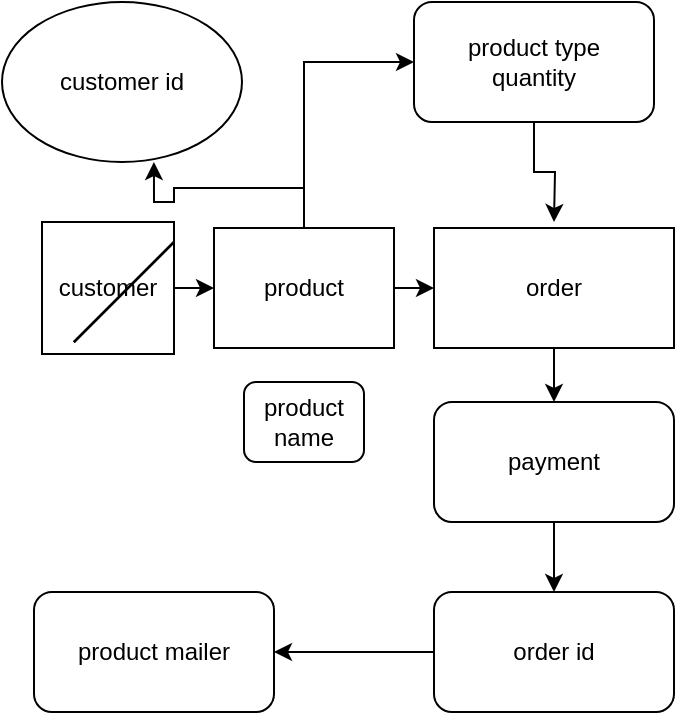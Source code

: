 <mxfile version="24.8.4">
  <diagram name="Sivu-1" id="BPFNlYaGP27UfQd6YTOX">
    <mxGraphModel dx="1434" dy="790" grid="1" gridSize="10" guides="1" tooltips="1" connect="1" arrows="1" fold="1" page="1" pageScale="1" pageWidth="827" pageHeight="1169" math="0" shadow="0">
      <root>
        <mxCell id="0" />
        <mxCell id="1" parent="0" />
        <mxCell id="ndxzz0GZTPumwG9mtj6J-4" style="edgeStyle=orthogonalEdgeStyle;rounded=0;orthogonalLoop=1;jettySize=auto;html=1;exitX=1;exitY=0.5;exitDx=0;exitDy=0;entryX=0;entryY=0.5;entryDx=0;entryDy=0;" edge="1" parent="1" source="ndxzz0GZTPumwG9mtj6J-1" target="ndxzz0GZTPumwG9mtj6J-2">
          <mxGeometry relative="1" as="geometry" />
        </mxCell>
        <mxCell id="ndxzz0GZTPumwG9mtj6J-1" value="customer" style="whiteSpace=wrap;html=1;aspect=fixed;" vertex="1" parent="1">
          <mxGeometry x="374" y="370" width="66" height="66" as="geometry" />
        </mxCell>
        <mxCell id="ndxzz0GZTPumwG9mtj6J-7" style="edgeStyle=orthogonalEdgeStyle;rounded=0;orthogonalLoop=1;jettySize=auto;html=1;exitX=1;exitY=0.5;exitDx=0;exitDy=0;entryX=0;entryY=0.5;entryDx=0;entryDy=0;" edge="1" parent="1" source="ndxzz0GZTPumwG9mtj6J-2" target="ndxzz0GZTPumwG9mtj6J-5">
          <mxGeometry relative="1" as="geometry" />
        </mxCell>
        <mxCell id="ndxzz0GZTPumwG9mtj6J-13" style="edgeStyle=orthogonalEdgeStyle;rounded=0;orthogonalLoop=1;jettySize=auto;html=1;exitX=0.5;exitY=0;exitDx=0;exitDy=0;entryX=0;entryY=0.5;entryDx=0;entryDy=0;" edge="1" parent="1" source="ndxzz0GZTPumwG9mtj6J-2" target="ndxzz0GZTPumwG9mtj6J-11">
          <mxGeometry relative="1" as="geometry" />
        </mxCell>
        <mxCell id="ndxzz0GZTPumwG9mtj6J-2" value="product" style="rounded=0;whiteSpace=wrap;html=1;" vertex="1" parent="1">
          <mxGeometry x="460" y="373" width="90" height="60" as="geometry" />
        </mxCell>
        <mxCell id="ndxzz0GZTPumwG9mtj6J-3" value="" style="endArrow=none;html=1;rounded=0;" edge="1" parent="1">
          <mxGeometry width="50" height="50" relative="1" as="geometry">
            <mxPoint x="390" y="430" as="sourcePoint" />
            <mxPoint x="440" y="380" as="targetPoint" />
          </mxGeometry>
        </mxCell>
        <mxCell id="ndxzz0GZTPumwG9mtj6J-10" style="edgeStyle=orthogonalEdgeStyle;rounded=0;orthogonalLoop=1;jettySize=auto;html=1;exitX=0.5;exitY=1;exitDx=0;exitDy=0;entryX=0.5;entryY=0;entryDx=0;entryDy=0;" edge="1" parent="1" source="ndxzz0GZTPumwG9mtj6J-5" target="ndxzz0GZTPumwG9mtj6J-8">
          <mxGeometry relative="1" as="geometry" />
        </mxCell>
        <mxCell id="ndxzz0GZTPumwG9mtj6J-5" value="order" style="rounded=0;whiteSpace=wrap;html=1;" vertex="1" parent="1">
          <mxGeometry x="570" y="373" width="120" height="60" as="geometry" />
        </mxCell>
        <mxCell id="ndxzz0GZTPumwG9mtj6J-6" value="" style="endArrow=none;html=1;rounded=0;" edge="1" parent="1">
          <mxGeometry width="50" height="50" relative="1" as="geometry">
            <mxPoint x="390" y="430" as="sourcePoint" />
            <mxPoint x="440" y="380" as="targetPoint" />
          </mxGeometry>
        </mxCell>
        <mxCell id="ndxzz0GZTPumwG9mtj6J-21" value="" style="edgeStyle=orthogonalEdgeStyle;rounded=0;orthogonalLoop=1;jettySize=auto;html=1;" edge="1" parent="1" source="ndxzz0GZTPumwG9mtj6J-8" target="ndxzz0GZTPumwG9mtj6J-20">
          <mxGeometry relative="1" as="geometry" />
        </mxCell>
        <mxCell id="ndxzz0GZTPumwG9mtj6J-8" value="payment" style="rounded=1;whiteSpace=wrap;html=1;" vertex="1" parent="1">
          <mxGeometry x="570" y="460" width="120" height="60" as="geometry" />
        </mxCell>
        <mxCell id="ndxzz0GZTPumwG9mtj6J-9" value="" style="endArrow=none;html=1;rounded=0;" edge="1" parent="1">
          <mxGeometry width="50" height="50" relative="1" as="geometry">
            <mxPoint x="390" y="430" as="sourcePoint" />
            <mxPoint x="440" y="380" as="targetPoint" />
          </mxGeometry>
        </mxCell>
        <mxCell id="ndxzz0GZTPumwG9mtj6J-15" style="edgeStyle=orthogonalEdgeStyle;rounded=0;orthogonalLoop=1;jettySize=auto;html=1;exitX=0.5;exitY=1;exitDx=0;exitDy=0;" edge="1" parent="1" source="ndxzz0GZTPumwG9mtj6J-11">
          <mxGeometry relative="1" as="geometry">
            <mxPoint x="630" y="370" as="targetPoint" />
          </mxGeometry>
        </mxCell>
        <mxCell id="ndxzz0GZTPumwG9mtj6J-11" value="product type&lt;div&gt;quantity&lt;/div&gt;" style="rounded=1;whiteSpace=wrap;html=1;" vertex="1" parent="1">
          <mxGeometry x="560" y="260" width="120" height="60" as="geometry" />
        </mxCell>
        <mxCell id="ndxzz0GZTPumwG9mtj6J-12" value="" style="endArrow=none;html=1;rounded=0;" edge="1" parent="1">
          <mxGeometry width="50" height="50" relative="1" as="geometry">
            <mxPoint x="390" y="430" as="sourcePoint" />
            <mxPoint x="440" y="380" as="targetPoint" />
          </mxGeometry>
        </mxCell>
        <mxCell id="ndxzz0GZTPumwG9mtj6J-14" value="" style="endArrow=none;html=1;rounded=0;" edge="1" parent="1">
          <mxGeometry width="50" height="50" relative="1" as="geometry">
            <mxPoint x="390" y="430" as="sourcePoint" />
            <mxPoint x="440" y="380" as="targetPoint" />
          </mxGeometry>
        </mxCell>
        <mxCell id="ndxzz0GZTPumwG9mtj6J-16" value="customer id" style="ellipse;whiteSpace=wrap;html=1;" vertex="1" parent="1">
          <mxGeometry x="354" y="260" width="120" height="80" as="geometry" />
        </mxCell>
        <mxCell id="ndxzz0GZTPumwG9mtj6J-17" value="" style="endArrow=none;html=1;rounded=0;" edge="1" parent="1">
          <mxGeometry width="50" height="50" relative="1" as="geometry">
            <mxPoint x="390" y="430" as="sourcePoint" />
            <mxPoint x="440" y="380" as="targetPoint" />
          </mxGeometry>
        </mxCell>
        <mxCell id="ndxzz0GZTPumwG9mtj6J-18" style="edgeStyle=orthogonalEdgeStyle;rounded=0;orthogonalLoop=1;jettySize=auto;html=1;exitX=0.5;exitY=0;exitDx=0;exitDy=0;entryX=0.633;entryY=1;entryDx=0;entryDy=0;entryPerimeter=0;" edge="1" parent="1" source="ndxzz0GZTPumwG9mtj6J-2" target="ndxzz0GZTPumwG9mtj6J-16">
          <mxGeometry relative="1" as="geometry" />
        </mxCell>
        <mxCell id="ndxzz0GZTPumwG9mtj6J-19" value="product name" style="rounded=1;whiteSpace=wrap;html=1;" vertex="1" parent="1">
          <mxGeometry x="475" y="450" width="60" height="40" as="geometry" />
        </mxCell>
        <mxCell id="ndxzz0GZTPumwG9mtj6J-23" value="" style="edgeStyle=orthogonalEdgeStyle;rounded=0;orthogonalLoop=1;jettySize=auto;html=1;" edge="1" parent="1" source="ndxzz0GZTPumwG9mtj6J-20" target="ndxzz0GZTPumwG9mtj6J-22">
          <mxGeometry relative="1" as="geometry" />
        </mxCell>
        <mxCell id="ndxzz0GZTPumwG9mtj6J-20" value="order id" style="whiteSpace=wrap;html=1;rounded=1;" vertex="1" parent="1">
          <mxGeometry x="570" y="555" width="120" height="60" as="geometry" />
        </mxCell>
        <mxCell id="ndxzz0GZTPumwG9mtj6J-22" value="product mailer" style="whiteSpace=wrap;html=1;rounded=1;" vertex="1" parent="1">
          <mxGeometry x="370" y="555" width="120" height="60" as="geometry" />
        </mxCell>
      </root>
    </mxGraphModel>
  </diagram>
</mxfile>
